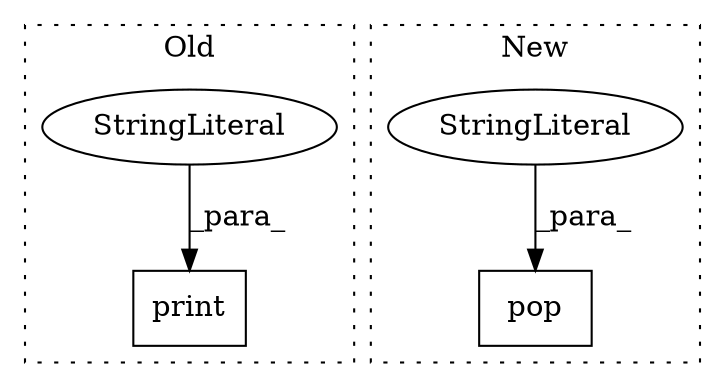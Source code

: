 digraph G {
subgraph cluster0 {
1 [label="print" a="32" s="1001,1038" l="6,1" shape="box"];
4 [label="StringLiteral" a="45" s="1007" l="16" shape="ellipse"];
label = "Old";
style="dotted";
}
subgraph cluster1 {
2 [label="pop" a="32" s="1036,1051" l="4,1" shape="box"];
3 [label="StringLiteral" a="45" s="1040" l="6" shape="ellipse"];
label = "New";
style="dotted";
}
3 -> 2 [label="_para_"];
4 -> 1 [label="_para_"];
}